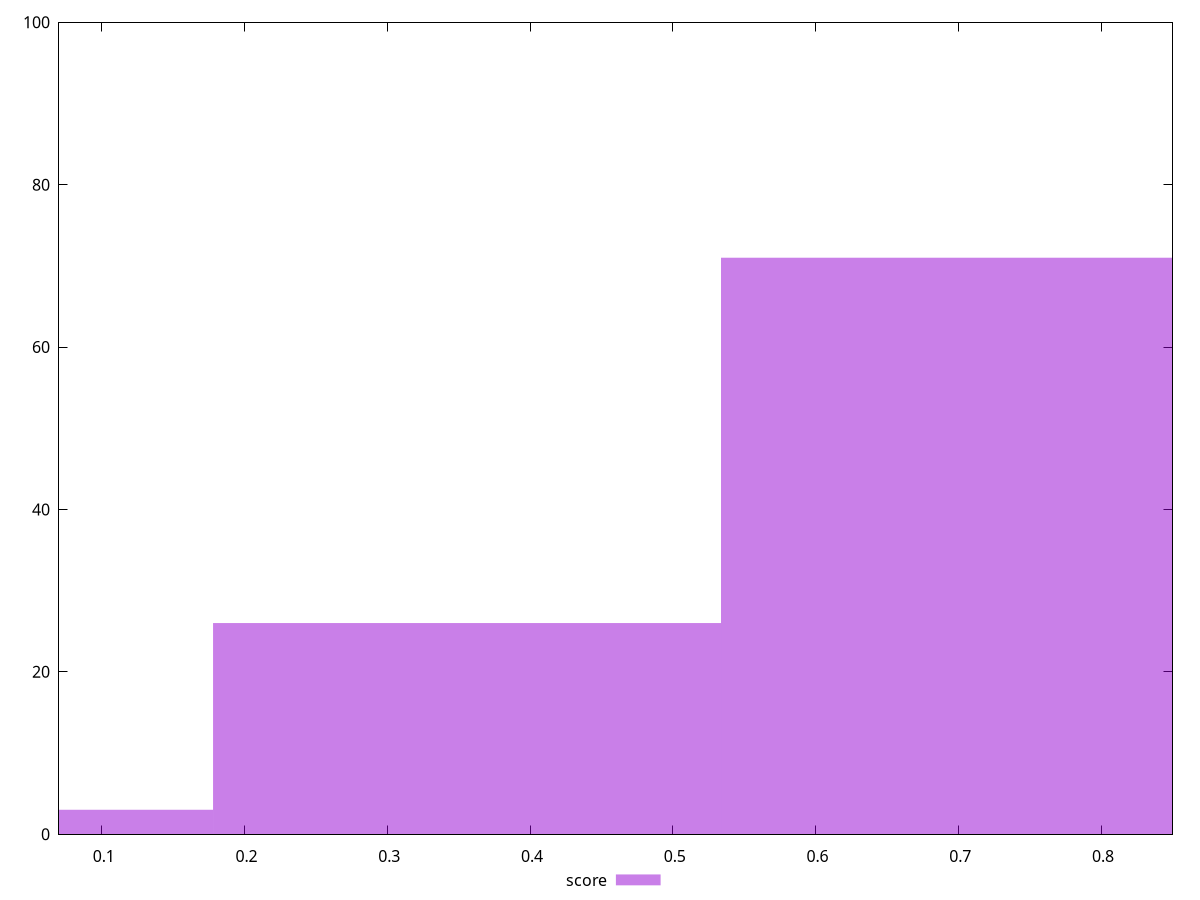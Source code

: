 reset

$score <<EOF
0.3558239811760983 26
0.7116479623521966 71
0 3
EOF

set key outside below
set boxwidth 0.3558239811760983
set xrange [0.07:0.85]
set yrange [0:100]
set trange [0:100]
set style fill transparent solid 0.5 noborder
set terminal svg size 640, 490 enhanced background rgb 'white'
set output "reprap/first-meaningful-paint/samples/pages/score/histogram.svg"

plot $score title "score" with boxes

reset
